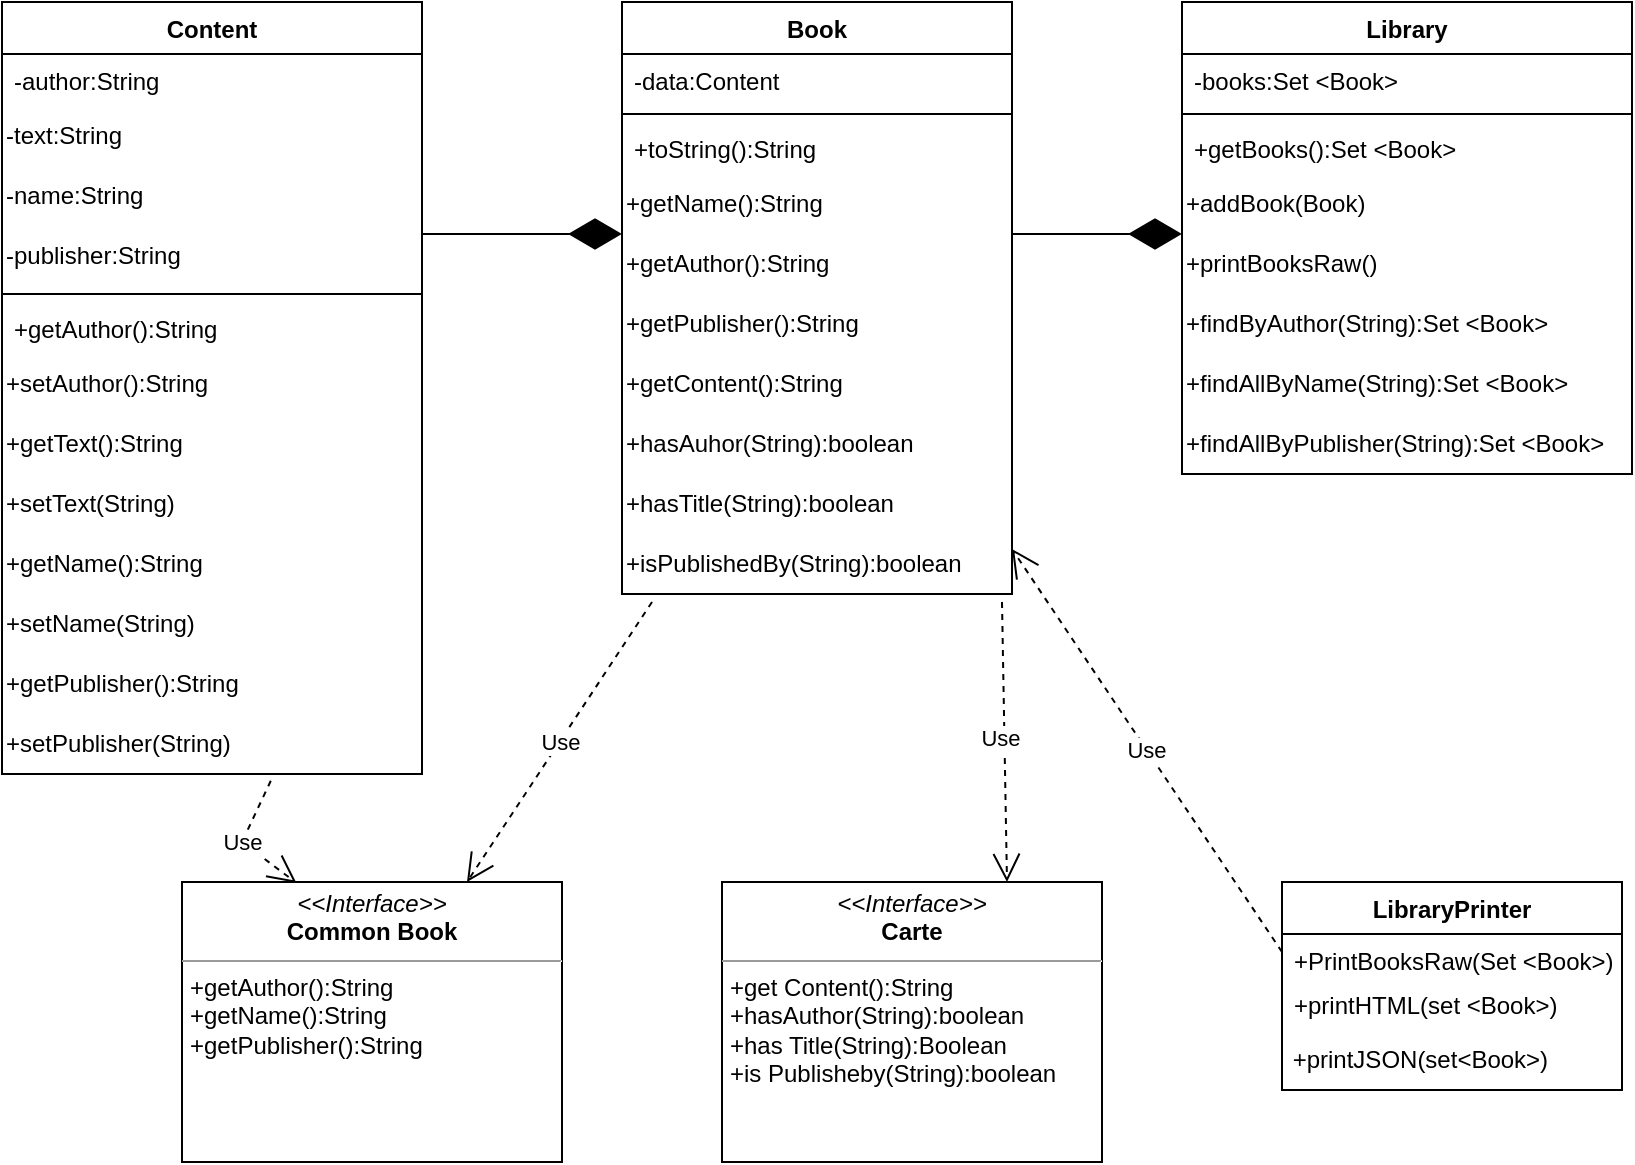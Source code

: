 <mxfile version="21.0.7" type="github">
  <diagram name="Page-1" id="U7JOTrt_o60zgw30fs2q">
    <mxGraphModel dx="1223" dy="1815" grid="1" gridSize="10" guides="1" tooltips="1" connect="1" arrows="1" fold="1" page="1" pageScale="1" pageWidth="850" pageHeight="1100" math="0" shadow="0">
      <root>
        <mxCell id="0" />
        <mxCell id="1" parent="0" />
        <mxCell id="pydMKj-qAAAD9h2Kbcao-6" value="Content" style="swimlane;fontStyle=1;align=center;verticalAlign=top;childLayout=stackLayout;horizontal=1;startSize=26;horizontalStack=0;resizeParent=1;resizeParentMax=0;resizeLast=0;collapsible=1;marginBottom=0;whiteSpace=wrap;html=1;" parent="1" vertex="1">
          <mxGeometry y="-950" width="210" height="386" as="geometry" />
        </mxCell>
        <mxCell id="pydMKj-qAAAD9h2Kbcao-7" value="-author:String&lt;br&gt;" style="text;strokeColor=none;fillColor=none;align=left;verticalAlign=top;spacingLeft=4;spacingRight=4;overflow=hidden;rotatable=0;points=[[0,0.5],[1,0.5]];portConstraint=eastwest;whiteSpace=wrap;html=1;" parent="pydMKj-qAAAD9h2Kbcao-6" vertex="1">
          <mxGeometry y="26" width="210" height="26" as="geometry" />
        </mxCell>
        <mxCell id="pydMKj-qAAAD9h2Kbcao-12" value="-text:String" style="text;html=1;strokeColor=none;fillColor=none;align=left;verticalAlign=middle;whiteSpace=wrap;rounded=0;" parent="pydMKj-qAAAD9h2Kbcao-6" vertex="1">
          <mxGeometry y="52" width="210" height="30" as="geometry" />
        </mxCell>
        <mxCell id="pydMKj-qAAAD9h2Kbcao-13" value="-name:String" style="text;html=1;strokeColor=none;fillColor=none;align=left;verticalAlign=middle;whiteSpace=wrap;rounded=0;" parent="pydMKj-qAAAD9h2Kbcao-6" vertex="1">
          <mxGeometry y="82" width="210" height="30" as="geometry" />
        </mxCell>
        <mxCell id="pydMKj-qAAAD9h2Kbcao-14" value="-publisher:String" style="text;html=1;strokeColor=none;fillColor=none;align=left;verticalAlign=middle;whiteSpace=wrap;rounded=0;" parent="pydMKj-qAAAD9h2Kbcao-6" vertex="1">
          <mxGeometry y="112" width="210" height="30" as="geometry" />
        </mxCell>
        <mxCell id="pydMKj-qAAAD9h2Kbcao-8" value="" style="line;strokeWidth=1;fillColor=none;align=left;verticalAlign=middle;spacingTop=-1;spacingLeft=3;spacingRight=3;rotatable=0;labelPosition=right;points=[];portConstraint=eastwest;strokeColor=inherit;" parent="pydMKj-qAAAD9h2Kbcao-6" vertex="1">
          <mxGeometry y="142" width="210" height="8" as="geometry" />
        </mxCell>
        <mxCell id="pydMKj-qAAAD9h2Kbcao-9" value="+getAuthor():String" style="text;strokeColor=none;fillColor=none;align=left;verticalAlign=top;spacingLeft=4;spacingRight=4;overflow=hidden;rotatable=0;points=[[0,0.5],[1,0.5]];portConstraint=eastwest;whiteSpace=wrap;html=1;" parent="pydMKj-qAAAD9h2Kbcao-6" vertex="1">
          <mxGeometry y="150" width="210" height="26" as="geometry" />
        </mxCell>
        <mxCell id="vgdcYJneYD0E-WRHRb4Y-7" value="+setAuthor():String" style="text;html=1;strokeColor=none;fillColor=none;align=left;verticalAlign=middle;whiteSpace=wrap;rounded=0;" parent="pydMKj-qAAAD9h2Kbcao-6" vertex="1">
          <mxGeometry y="176" width="210" height="30" as="geometry" />
        </mxCell>
        <mxCell id="vgdcYJneYD0E-WRHRb4Y-5" value="+getText():String" style="text;html=1;strokeColor=none;fillColor=none;align=left;verticalAlign=middle;whiteSpace=wrap;rounded=0;" parent="pydMKj-qAAAD9h2Kbcao-6" vertex="1">
          <mxGeometry y="206" width="210" height="30" as="geometry" />
        </mxCell>
        <mxCell id="vgdcYJneYD0E-WRHRb4Y-10" value="+setText(String)" style="text;html=1;strokeColor=none;fillColor=none;align=left;verticalAlign=middle;whiteSpace=wrap;rounded=0;" parent="pydMKj-qAAAD9h2Kbcao-6" vertex="1">
          <mxGeometry y="236" width="210" height="30" as="geometry" />
        </mxCell>
        <mxCell id="vgdcYJneYD0E-WRHRb4Y-4" value="+getName():String" style="text;html=1;strokeColor=none;fillColor=none;align=left;verticalAlign=middle;whiteSpace=wrap;rounded=0;" parent="pydMKj-qAAAD9h2Kbcao-6" vertex="1">
          <mxGeometry y="266" width="210" height="30" as="geometry" />
        </mxCell>
        <mxCell id="vgdcYJneYD0E-WRHRb4Y-11" value="+setName(String)" style="text;html=1;strokeColor=none;fillColor=none;align=left;verticalAlign=middle;whiteSpace=wrap;rounded=0;" parent="pydMKj-qAAAD9h2Kbcao-6" vertex="1">
          <mxGeometry y="296" width="210" height="30" as="geometry" />
        </mxCell>
        <mxCell id="vgdcYJneYD0E-WRHRb4Y-3" value="+getPublisher():String" style="text;html=1;strokeColor=none;fillColor=none;align=left;verticalAlign=middle;whiteSpace=wrap;rounded=0;" parent="pydMKj-qAAAD9h2Kbcao-6" vertex="1">
          <mxGeometry y="326" width="210" height="30" as="geometry" />
        </mxCell>
        <mxCell id="vgdcYJneYD0E-WRHRb4Y-9" value="+setPublisher(String)" style="text;html=1;strokeColor=none;fillColor=none;align=left;verticalAlign=middle;whiteSpace=wrap;rounded=0;" parent="pydMKj-qAAAD9h2Kbcao-6" vertex="1">
          <mxGeometry y="356" width="210" height="30" as="geometry" />
        </mxCell>
        <mxCell id="pydMKj-qAAAD9h2Kbcao-26" value="&lt;p style=&quot;margin:0px;margin-top:4px;text-align:center;&quot;&gt;&lt;i&gt;&amp;lt;&amp;lt;Interface&amp;gt;&amp;gt;&lt;/i&gt;&lt;br&gt;&lt;b&gt;Common Book&lt;/b&gt;&lt;/p&gt;&lt;hr size=&quot;1&quot;&gt;&lt;p style=&quot;margin:0px;margin-left:4px;&quot;&gt;+getAuthor():String&lt;/p&gt;&lt;p style=&quot;margin:0px;margin-left:4px;&quot;&gt;+getName():String&lt;/p&gt;&lt;p style=&quot;margin:0px;margin-left:4px;&quot;&gt;+getPublisher():String&lt;/p&gt;&lt;p style=&quot;margin:0px;margin-left:4px;&quot;&gt;&lt;br&gt;&lt;/p&gt;" style="verticalAlign=top;align=left;overflow=fill;fontSize=12;fontFamily=Helvetica;html=1;whiteSpace=wrap;" parent="1" vertex="1">
          <mxGeometry x="90" y="-510" width="190" height="140" as="geometry" />
        </mxCell>
        <mxCell id="pydMKj-qAAAD9h2Kbcao-31" value="Use" style="endArrow=open;endSize=12;dashed=1;html=1;rounded=0;entryX=0.301;entryY=0.003;entryDx=0;entryDy=0;entryPerimeter=0;exitX=0.64;exitY=1.113;exitDx=0;exitDy=0;exitPerimeter=0;" parent="1" source="vgdcYJneYD0E-WRHRb4Y-9" target="pydMKj-qAAAD9h2Kbcao-26" edge="1">
          <mxGeometry width="160" relative="1" as="geometry">
            <mxPoint x="150" y="390" as="sourcePoint" />
            <mxPoint x="310" y="390" as="targetPoint" />
            <Array as="points">
              <mxPoint x="120" y="-530" />
            </Array>
          </mxGeometry>
        </mxCell>
        <mxCell id="pydMKj-qAAAD9h2Kbcao-32" value="Book" style="swimlane;fontStyle=1;align=center;verticalAlign=top;childLayout=stackLayout;horizontal=1;startSize=26;horizontalStack=0;resizeParent=1;resizeParentMax=0;resizeLast=0;collapsible=1;marginBottom=0;whiteSpace=wrap;html=1;" parent="1" vertex="1">
          <mxGeometry x="310" y="-950" width="195" height="296" as="geometry" />
        </mxCell>
        <mxCell id="pydMKj-qAAAD9h2Kbcao-33" value="-data:Content" style="text;strokeColor=none;fillColor=none;align=left;verticalAlign=top;spacingLeft=4;spacingRight=4;overflow=hidden;rotatable=0;points=[[0,0.5],[1,0.5]];portConstraint=eastwest;whiteSpace=wrap;html=1;" parent="pydMKj-qAAAD9h2Kbcao-32" vertex="1">
          <mxGeometry y="26" width="195" height="26" as="geometry" />
        </mxCell>
        <mxCell id="pydMKj-qAAAD9h2Kbcao-34" value="" style="line;strokeWidth=1;fillColor=none;align=left;verticalAlign=middle;spacingTop=-1;spacingLeft=3;spacingRight=3;rotatable=0;labelPosition=right;points=[];portConstraint=eastwest;strokeColor=inherit;" parent="pydMKj-qAAAD9h2Kbcao-32" vertex="1">
          <mxGeometry y="52" width="195" height="8" as="geometry" />
        </mxCell>
        <mxCell id="pydMKj-qAAAD9h2Kbcao-35" value="+toString():String" style="text;strokeColor=none;fillColor=none;align=left;verticalAlign=top;spacingLeft=4;spacingRight=4;overflow=hidden;rotatable=0;points=[[0,0.5],[1,0.5]];portConstraint=eastwest;whiteSpace=wrap;html=1;" parent="pydMKj-qAAAD9h2Kbcao-32" vertex="1">
          <mxGeometry y="60" width="195" height="26" as="geometry" />
        </mxCell>
        <mxCell id="pydMKj-qAAAD9h2Kbcao-39" value="+getName():String" style="text;html=1;strokeColor=none;fillColor=none;align=left;verticalAlign=middle;whiteSpace=wrap;rounded=0;" parent="pydMKj-qAAAD9h2Kbcao-32" vertex="1">
          <mxGeometry y="86" width="195" height="30" as="geometry" />
        </mxCell>
        <mxCell id="vgdcYJneYD0E-WRHRb4Y-13" value="+getAuthor():String" style="text;html=1;strokeColor=none;fillColor=none;align=left;verticalAlign=middle;whiteSpace=wrap;rounded=0;" parent="pydMKj-qAAAD9h2Kbcao-32" vertex="1">
          <mxGeometry y="116" width="195" height="30" as="geometry" />
        </mxCell>
        <mxCell id="vgdcYJneYD0E-WRHRb4Y-14" value="+getPublisher():String" style="text;html=1;strokeColor=none;fillColor=none;align=left;verticalAlign=middle;whiteSpace=wrap;rounded=0;" parent="pydMKj-qAAAD9h2Kbcao-32" vertex="1">
          <mxGeometry y="146" width="195" height="30" as="geometry" />
        </mxCell>
        <mxCell id="vgdcYJneYD0E-WRHRb4Y-15" value="+getContent():String" style="text;html=1;strokeColor=none;fillColor=none;align=left;verticalAlign=middle;whiteSpace=wrap;rounded=0;" parent="pydMKj-qAAAD9h2Kbcao-32" vertex="1">
          <mxGeometry y="176" width="195" height="30" as="geometry" />
        </mxCell>
        <mxCell id="vgdcYJneYD0E-WRHRb4Y-16" value="+hasAuhor(String):boolean" style="text;html=1;strokeColor=none;fillColor=none;align=left;verticalAlign=middle;whiteSpace=wrap;rounded=0;" parent="pydMKj-qAAAD9h2Kbcao-32" vertex="1">
          <mxGeometry y="206" width="195" height="30" as="geometry" />
        </mxCell>
        <mxCell id="vgdcYJneYD0E-WRHRb4Y-17" value="+hasTitle(String):boolean" style="text;html=1;strokeColor=none;fillColor=none;align=left;verticalAlign=middle;whiteSpace=wrap;rounded=0;" parent="pydMKj-qAAAD9h2Kbcao-32" vertex="1">
          <mxGeometry y="236" width="195" height="30" as="geometry" />
        </mxCell>
        <mxCell id="vgdcYJneYD0E-WRHRb4Y-18" value="+isPublishedBy(String):boolean" style="text;html=1;strokeColor=none;fillColor=none;align=left;verticalAlign=middle;whiteSpace=wrap;rounded=0;" parent="pydMKj-qAAAD9h2Kbcao-32" vertex="1">
          <mxGeometry y="266" width="195" height="30" as="geometry" />
        </mxCell>
        <mxCell id="pydMKj-qAAAD9h2Kbcao-37" value="Use" style="endArrow=open;endSize=12;dashed=1;html=1;rounded=0;exitX=0.077;exitY=1.133;exitDx=0;exitDy=0;entryX=0.75;entryY=0;entryDx=0;entryDy=0;exitPerimeter=0;" parent="1" source="vgdcYJneYD0E-WRHRb4Y-18" target="pydMKj-qAAAD9h2Kbcao-26" edge="1">
          <mxGeometry width="160" relative="1" as="geometry">
            <mxPoint x="370" y="316" as="sourcePoint" />
            <mxPoint x="530" y="316" as="targetPoint" />
          </mxGeometry>
        </mxCell>
        <mxCell id="pydMKj-qAAAD9h2Kbcao-41" value="&lt;p style=&quot;margin:0px;margin-top:4px;text-align:center;&quot;&gt;&lt;i&gt;&amp;lt;&amp;lt;Interface&amp;gt;&amp;gt;&lt;/i&gt;&lt;br&gt;&lt;b&gt;Carte&lt;/b&gt;&lt;/p&gt;&lt;hr size=&quot;1&quot;&gt;&lt;p style=&quot;margin:0px;margin-left:4px;&quot;&gt;+get Content():String&lt;/p&gt;&lt;p style=&quot;margin:0px;margin-left:4px;&quot;&gt;&lt;span style=&quot;background-color: initial;&quot;&gt;+hasAuthor(String):boolean&lt;/span&gt;&lt;br&gt;&lt;/p&gt;&lt;p style=&quot;margin:0px;margin-left:4px;&quot;&gt;+has Title(String):Boolean&lt;/p&gt;&lt;p style=&quot;margin:0px;margin-left:4px;&quot;&gt;+is Publisheby(String):boolean&lt;/p&gt;&lt;p style=&quot;margin:0px;margin-left:4px;&quot;&gt;&lt;br&gt;&lt;/p&gt;" style="verticalAlign=top;align=left;overflow=fill;fontSize=12;fontFamily=Helvetica;html=1;whiteSpace=wrap;" parent="1" vertex="1">
          <mxGeometry x="360" y="-510" width="190" height="140" as="geometry" />
        </mxCell>
        <mxCell id="vgdcYJneYD0E-WRHRb4Y-1" value="Use" style="endArrow=open;endSize=12;dashed=1;html=1;rounded=0;entryX=0.75;entryY=0;entryDx=0;entryDy=0;" parent="1" target="pydMKj-qAAAD9h2Kbcao-41" edge="1">
          <mxGeometry x="-0.032" y="-2" width="160" relative="1" as="geometry">
            <mxPoint x="500" y="-650" as="sourcePoint" />
            <mxPoint x="360" y="400" as="targetPoint" />
            <Array as="points" />
            <mxPoint as="offset" />
          </mxGeometry>
        </mxCell>
        <mxCell id="vgdcYJneYD0E-WRHRb4Y-20" value="" style="endArrow=diamondThin;endFill=1;endSize=24;html=1;rounded=0;entryX=0;entryY=1;entryDx=0;entryDy=0;" parent="1" target="pydMKj-qAAAD9h2Kbcao-39" edge="1">
          <mxGeometry width="160" relative="1" as="geometry">
            <mxPoint x="210" y="-834" as="sourcePoint" />
            <mxPoint x="370" y="-834" as="targetPoint" />
          </mxGeometry>
        </mxCell>
        <mxCell id="vgdcYJneYD0E-WRHRb4Y-21" value="Library" style="swimlane;fontStyle=1;align=center;verticalAlign=top;childLayout=stackLayout;horizontal=1;startSize=26;horizontalStack=0;resizeParent=1;resizeParentMax=0;resizeLast=0;collapsible=1;marginBottom=0;whiteSpace=wrap;html=1;" parent="1" vertex="1">
          <mxGeometry x="590" y="-950" width="225" height="236" as="geometry">
            <mxRectangle x="605" y="-950" width="80" height="30" as="alternateBounds" />
          </mxGeometry>
        </mxCell>
        <mxCell id="vgdcYJneYD0E-WRHRb4Y-22" value="-books:Set &amp;lt;Book&amp;gt;" style="text;strokeColor=none;fillColor=none;align=left;verticalAlign=top;spacingLeft=4;spacingRight=4;overflow=hidden;rotatable=0;points=[[0,0.5],[1,0.5]];portConstraint=eastwest;whiteSpace=wrap;html=1;" parent="vgdcYJneYD0E-WRHRb4Y-21" vertex="1">
          <mxGeometry y="26" width="225" height="26" as="geometry" />
        </mxCell>
        <mxCell id="vgdcYJneYD0E-WRHRb4Y-23" value="" style="line;strokeWidth=1;fillColor=none;align=left;verticalAlign=middle;spacingTop=-1;spacingLeft=3;spacingRight=3;rotatable=0;labelPosition=right;points=[];portConstraint=eastwest;strokeColor=inherit;" parent="vgdcYJneYD0E-WRHRb4Y-21" vertex="1">
          <mxGeometry y="52" width="225" height="8" as="geometry" />
        </mxCell>
        <mxCell id="vgdcYJneYD0E-WRHRb4Y-24" value="+getBooks():Set &amp;lt;Book&amp;gt;" style="text;strokeColor=none;fillColor=none;align=left;verticalAlign=top;spacingLeft=4;spacingRight=4;overflow=hidden;rotatable=0;points=[[0,0.5],[1,0.5]];portConstraint=eastwest;whiteSpace=wrap;html=1;" parent="vgdcYJneYD0E-WRHRb4Y-21" vertex="1">
          <mxGeometry y="60" width="225" height="26" as="geometry" />
        </mxCell>
        <mxCell id="vgdcYJneYD0E-WRHRb4Y-25" value="+addBook(Book)" style="text;html=1;strokeColor=none;fillColor=none;align=left;verticalAlign=middle;whiteSpace=wrap;rounded=0;" parent="vgdcYJneYD0E-WRHRb4Y-21" vertex="1">
          <mxGeometry y="86" width="225" height="30" as="geometry" />
        </mxCell>
        <mxCell id="vgdcYJneYD0E-WRHRb4Y-27" value="+printBooksRaw()" style="text;html=1;strokeColor=none;fillColor=none;align=left;verticalAlign=middle;whiteSpace=wrap;rounded=0;" parent="vgdcYJneYD0E-WRHRb4Y-21" vertex="1">
          <mxGeometry y="116" width="225" height="30" as="geometry" />
        </mxCell>
        <mxCell id="vgdcYJneYD0E-WRHRb4Y-28" value="+findByAuthor(String):Set &amp;lt;Book&amp;gt;" style="text;html=1;strokeColor=none;fillColor=none;align=left;verticalAlign=middle;whiteSpace=wrap;rounded=0;" parent="vgdcYJneYD0E-WRHRb4Y-21" vertex="1">
          <mxGeometry y="146" width="225" height="30" as="geometry" />
        </mxCell>
        <mxCell id="vgdcYJneYD0E-WRHRb4Y-29" value="+findAllByName(String):Set &amp;lt;Book&amp;gt;" style="text;html=1;strokeColor=none;fillColor=none;align=left;verticalAlign=middle;whiteSpace=wrap;rounded=0;" parent="vgdcYJneYD0E-WRHRb4Y-21" vertex="1">
          <mxGeometry y="176" width="225" height="30" as="geometry" />
        </mxCell>
        <mxCell id="vgdcYJneYD0E-WRHRb4Y-31" value="+findAllByPublisher(String):Set &amp;lt;Book&amp;gt;" style="text;html=1;strokeColor=none;fillColor=none;align=left;verticalAlign=middle;whiteSpace=wrap;rounded=0;" parent="vgdcYJneYD0E-WRHRb4Y-21" vertex="1">
          <mxGeometry y="206" width="225" height="30" as="geometry" />
        </mxCell>
        <mxCell id="vgdcYJneYD0E-WRHRb4Y-32" value="" style="endArrow=diamondThin;endFill=1;endSize=24;html=1;rounded=0;entryX=0;entryY=1;entryDx=0;entryDy=0;exitX=1;exitY=1;exitDx=0;exitDy=0;" parent="1" source="pydMKj-qAAAD9h2Kbcao-39" target="vgdcYJneYD0E-WRHRb4Y-25" edge="1">
          <mxGeometry width="160" relative="1" as="geometry">
            <mxPoint x="510" y="-834" as="sourcePoint" />
            <mxPoint x="670" y="-834" as="targetPoint" />
          </mxGeometry>
        </mxCell>
        <mxCell id="6SYRyfLR0qG-BoZcMnIU-1" value="Use" style="endArrow=open;endSize=12;dashed=1;html=1;rounded=0;entryX=1;entryY=0.25;entryDx=0;entryDy=0;" edge="1" parent="1" target="vgdcYJneYD0E-WRHRb4Y-18">
          <mxGeometry width="160" relative="1" as="geometry">
            <mxPoint x="640" y="-475" as="sourcePoint" />
            <mxPoint x="790" y="-480" as="targetPoint" />
          </mxGeometry>
        </mxCell>
        <mxCell id="6SYRyfLR0qG-BoZcMnIU-2" value="LibraryPrinter" style="swimlane;fontStyle=1;align=center;verticalAlign=top;childLayout=stackLayout;horizontal=1;startSize=26;horizontalStack=0;resizeParent=1;resizeParentMax=0;resizeLast=0;collapsible=1;marginBottom=0;whiteSpace=wrap;html=1;" vertex="1" parent="1">
          <mxGeometry x="640" y="-510" width="170" height="104" as="geometry" />
        </mxCell>
        <mxCell id="6SYRyfLR0qG-BoZcMnIU-3" value="+PrintBooksRaw(Set &amp;lt;Book&amp;gt;)" style="text;strokeColor=none;fillColor=none;align=left;verticalAlign=top;spacingLeft=4;spacingRight=4;overflow=hidden;rotatable=0;points=[[0,0.5],[1,0.5]];portConstraint=eastwest;whiteSpace=wrap;html=1;" vertex="1" parent="6SYRyfLR0qG-BoZcMnIU-2">
          <mxGeometry y="26" width="170" height="22" as="geometry" />
        </mxCell>
        <mxCell id="6SYRyfLR0qG-BoZcMnIU-5" value="+printHTML(set &amp;lt;Book&amp;gt;)" style="text;strokeColor=none;fillColor=none;align=left;verticalAlign=top;spacingLeft=4;spacingRight=4;overflow=hidden;rotatable=0;points=[[0,0.5],[1,0.5]];portConstraint=eastwest;whiteSpace=wrap;html=1;" vertex="1" parent="6SYRyfLR0qG-BoZcMnIU-2">
          <mxGeometry y="48" width="170" height="26" as="geometry" />
        </mxCell>
        <mxCell id="6SYRyfLR0qG-BoZcMnIU-6" value="&amp;nbsp;+printJSON(set&amp;lt;Book&amp;gt;)" style="text;html=1;strokeColor=none;fillColor=none;align=left;verticalAlign=middle;whiteSpace=wrap;rounded=0;" vertex="1" parent="6SYRyfLR0qG-BoZcMnIU-2">
          <mxGeometry y="74" width="170" height="30" as="geometry" />
        </mxCell>
      </root>
    </mxGraphModel>
  </diagram>
</mxfile>

